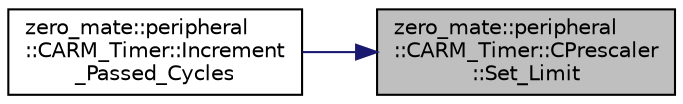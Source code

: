 digraph "zero_mate::peripheral::CARM_Timer::CPrescaler::Set_Limit"
{
 // LATEX_PDF_SIZE
  bgcolor="transparent";
  edge [fontname="Helvetica",fontsize="10",labelfontname="Helvetica",labelfontsize="10"];
  node [fontname="Helvetica",fontsize="10",shape=record];
  rankdir="RL";
  Node1 [label="zero_mate::peripheral\l::CARM_Timer::CPrescaler\l::Set_Limit",height=0.2,width=0.4,color="black", fillcolor="grey75", style="filled", fontcolor="black",tooltip=" "];
  Node1 -> Node2 [dir="back",color="midnightblue",fontsize="10",style="solid",fontname="Helvetica"];
  Node2 [label="zero_mate::peripheral\l::CARM_Timer::Increment\l_Passed_Cycles",height=0.2,width=0.4,color="black",URL="$classzero__mate_1_1peripheral_1_1CARM__Timer.html#afc4c9659823762252dd1ea58b8a76e1e",tooltip=" "];
}
